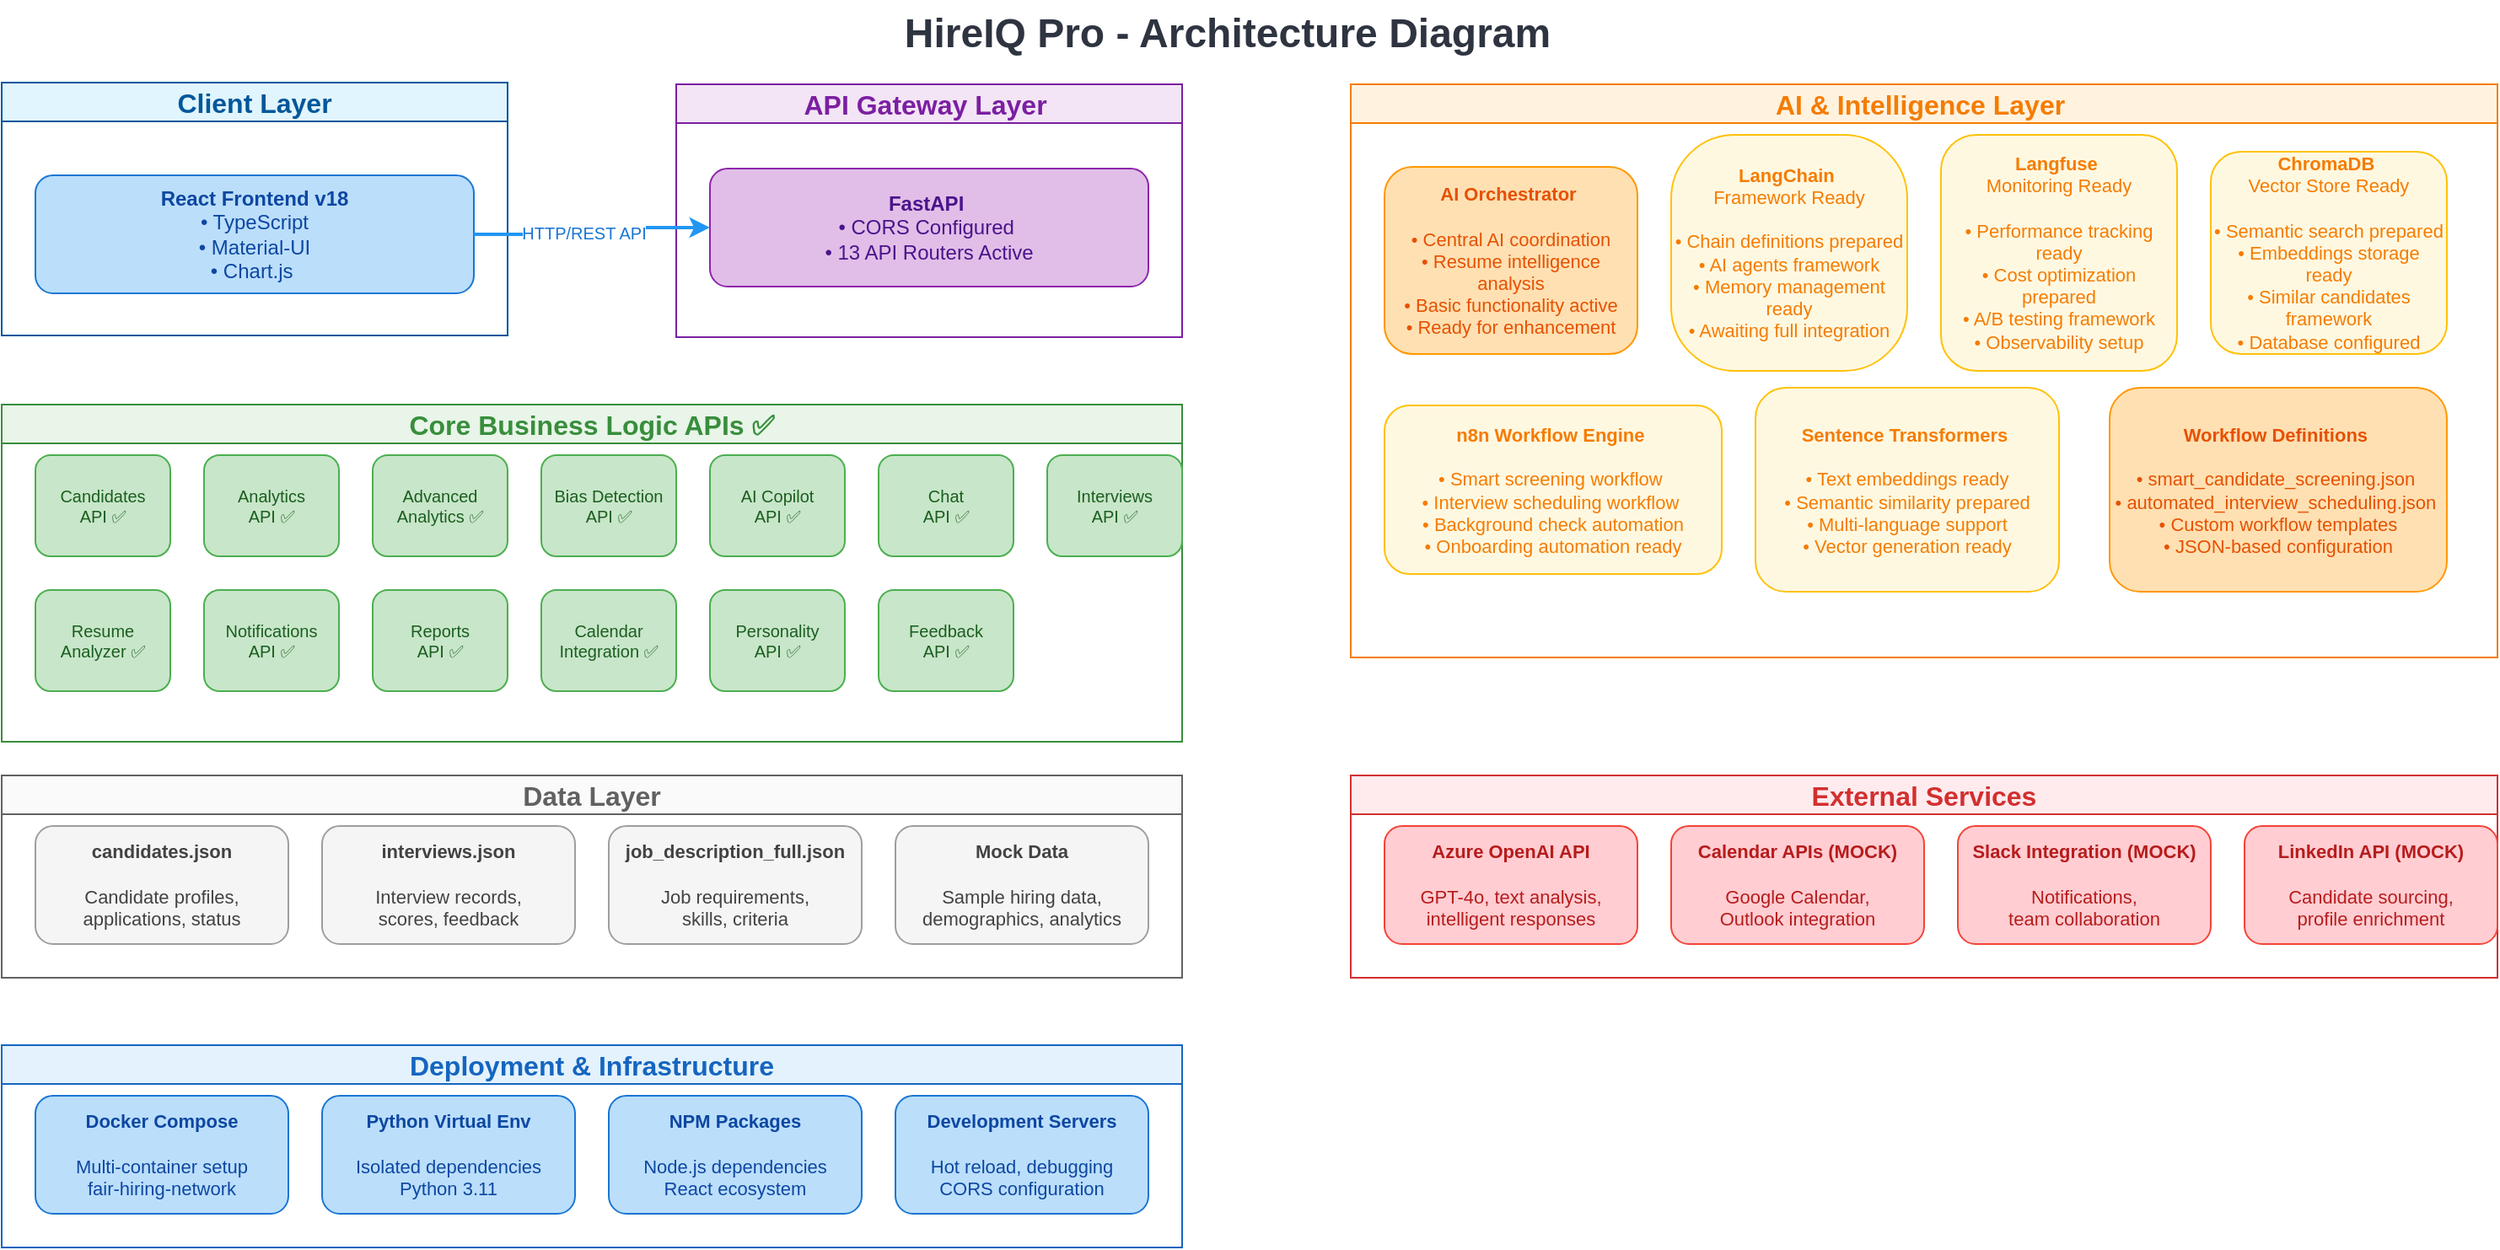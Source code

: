 <mxfile version="28.1.2">
  <diagram name="HireIQ Pro Architecture" id="HireIQ-Architecture">
    <mxGraphModel dx="1895" dy="1313" grid="1" gridSize="10" guides="1" tooltips="1" connect="1" arrows="1" fold="1" page="1" pageScale="1" pageWidth="1654" pageHeight="1169" math="0" shadow="0">
      <root>
        <mxCell id="0" />
        <mxCell id="1" parent="0" />
        <mxCell id="title" value="HireIQ Pro - Architecture Diagram" style="text;html=1;strokeColor=none;fillColor=none;align=center;verticalAlign=middle;whiteSpace=wrap;rounded=0;fontSize=24;fontStyle=1;fontColor=#2E3440;" parent="1" vertex="1">
          <mxGeometry x="527" y="20" width="600" height="40" as="geometry" />
        </mxCell>
        <mxCell id="client-layer" value="Client Layer" style="swimlane;whiteSpace=wrap;html=1;fontSize=16;fontStyle=1;fillColor=#E1F5FE;strokeColor=#01579B;fontColor=#01579B;" parent="1" vertex="1">
          <mxGeometry x="100" y="69" width="300" height="150" as="geometry" />
        </mxCell>
        <mxCell id="react-frontend" value="&lt;b&gt;React Frontend v18&lt;br&gt;&lt;/b&gt;• TypeScript&lt;br&gt;• Material-UI&lt;br&gt;• Chart.js&amp;nbsp;" style="rounded=1;whiteSpace=wrap;html=1;fontSize=12;fillColor=#BBDEFB;strokeColor=#1976D2;fontColor=#0D47A1;" parent="client-layer" vertex="1">
          <mxGeometry x="20" y="55" width="260" height="70" as="geometry" />
        </mxCell>
        <mxCell id="api-layer" value="API Gateway Layer&amp;nbsp;" style="swimlane;whiteSpace=wrap;html=1;fontSize=16;fontStyle=1;fillColor=#F3E5F5;strokeColor=#7B1FA2;fontColor=#7B1FA2;" parent="1" vertex="1">
          <mxGeometry x="500" y="70" width="300" height="150" as="geometry" />
        </mxCell>
        <mxCell id="fastapi-backend" value="&lt;b&gt;FastAPI&lt;/b&gt;&amp;nbsp;&lt;br&gt;• CORS Configured&amp;nbsp;&lt;br&gt;• 13 API Routers Active" style="rounded=1;whiteSpace=wrap;html=1;fontSize=12;fillColor=#E1BEE7;strokeColor=#8E24AA;fontColor=#4A148C;" parent="api-layer" vertex="1">
          <mxGeometry x="20" y="50" width="260" height="70" as="geometry" />
        </mxCell>
        <mxCell id="business-layer" value="Core Business Logic APIs ✅" style="swimlane;whiteSpace=wrap;html=1;fontSize=16;fontStyle=1;fillColor=#E8F5E8;strokeColor=#388E3C;fontColor=#388E3C;" parent="1" vertex="1">
          <mxGeometry x="100" y="260" width="700" height="200" as="geometry" />
        </mxCell>
        <mxCell id="candidates-api" value="Candidates&#xa;API ✅" style="rounded=1;whiteSpace=wrap;html=1;fontSize=10;fillColor=#C8E6C9;strokeColor=#4CAF50;fontColor=#1B5E20;" parent="business-layer" vertex="1">
          <mxGeometry x="20" y="30" width="80" height="60" as="geometry" />
        </mxCell>
        <mxCell id="analytics-api" value="Analytics&#xa;API ✅" style="rounded=1;whiteSpace=wrap;html=1;fontSize=10;fillColor=#C8E6C9;strokeColor=#4CAF50;fontColor=#1B5E20;" parent="business-layer" vertex="1">
          <mxGeometry x="120" y="30" width="80" height="60" as="geometry" />
        </mxCell>
        <mxCell id="advanced-analytics-api" value="Advanced&#xa;Analytics ✅" style="rounded=1;whiteSpace=wrap;html=1;fontSize=10;fillColor=#C8E6C9;strokeColor=#4CAF50;fontColor=#1B5E20;" parent="business-layer" vertex="1">
          <mxGeometry x="220" y="30" width="80" height="60" as="geometry" />
        </mxCell>
        <mxCell id="bias-api" value="Bias Detection&#xa;API ✅" style="rounded=1;whiteSpace=wrap;html=1;fontSize=10;fillColor=#C8E6C9;strokeColor=#4CAF50;fontColor=#1B5E20;" parent="business-layer" vertex="1">
          <mxGeometry x="320" y="30" width="80" height="60" as="geometry" />
        </mxCell>
        <mxCell id="ai-copilot-api" value="AI Copilot&#xa;API ✅" style="rounded=1;whiteSpace=wrap;html=1;fontSize=10;fillColor=#C8E6C9;strokeColor=#4CAF50;fontColor=#1B5E20;" parent="business-layer" vertex="1">
          <mxGeometry x="420" y="30" width="80" height="60" as="geometry" />
        </mxCell>
        <mxCell id="chat-api" value="Chat&#xa;API ✅" style="rounded=1;whiteSpace=wrap;html=1;fontSize=10;fillColor=#C8E6C9;strokeColor=#4CAF50;fontColor=#1B5E20;" parent="business-layer" vertex="1">
          <mxGeometry x="520" y="30" width="80" height="60" as="geometry" />
        </mxCell>
        <mxCell id="interviews-api" value="Interviews&#xa;API ✅" style="rounded=1;whiteSpace=wrap;html=1;fontSize=10;fillColor=#C8E6C9;strokeColor=#4CAF50;fontColor=#1B5E20;" parent="business-layer" vertex="1">
          <mxGeometry x="620" y="30" width="80" height="60" as="geometry" />
        </mxCell>
        <mxCell id="resume-api" value="Resume&#xa;Analyzer ✅" style="rounded=1;whiteSpace=wrap;html=1;fontSize=10;fillColor=#C8E6C9;strokeColor=#4CAF50;fontColor=#1B5E20;" parent="business-layer" vertex="1">
          <mxGeometry x="20" y="110" width="80" height="60" as="geometry" />
        </mxCell>
        <mxCell id="notifications-api" value="Notifications&#xa;API ✅" style="rounded=1;whiteSpace=wrap;html=1;fontSize=10;fillColor=#C8E6C9;strokeColor=#4CAF50;fontColor=#1B5E20;" parent="business-layer" vertex="1">
          <mxGeometry x="120" y="110" width="80" height="60" as="geometry" />
        </mxCell>
        <mxCell id="reports-api" value="Reports&#xa;API ✅" style="rounded=1;whiteSpace=wrap;html=1;fontSize=10;fillColor=#C8E6C9;strokeColor=#4CAF50;fontColor=#1B5E20;" parent="business-layer" vertex="1">
          <mxGeometry x="220" y="110" width="80" height="60" as="geometry" />
        </mxCell>
        <mxCell id="calendar-api" value="Calendar&#xa;Integration ✅" style="rounded=1;whiteSpace=wrap;html=1;fontSize=10;fillColor=#C8E6C9;strokeColor=#4CAF50;fontColor=#1B5E20;" parent="business-layer" vertex="1">
          <mxGeometry x="320" y="110" width="80" height="60" as="geometry" />
        </mxCell>
        <mxCell id="personality-api" value="Personality&#xa;API ✅" style="rounded=1;whiteSpace=wrap;html=1;fontSize=10;fillColor=#C8E6C9;strokeColor=#4CAF50;fontColor=#1B5E20;" parent="business-layer" vertex="1">
          <mxGeometry x="420" y="110" width="80" height="60" as="geometry" />
        </mxCell>
        <mxCell id="feedback-api" value="Feedback&#xa;API ✅" style="rounded=1;whiteSpace=wrap;html=1;fontSize=10;fillColor=#C8E6C9;strokeColor=#4CAF50;fontColor=#1B5E20;" parent="business-layer" vertex="1">
          <mxGeometry x="520" y="110" width="80" height="60" as="geometry" />
        </mxCell>
        <mxCell id="ai-layer" value="AI &amp;amp; Intelligence Layer&amp;nbsp;" style="swimlane;whiteSpace=wrap;html=1;fontSize=16;fontStyle=1;fillColor=#FFF3E0;strokeColor=#F57C00;fontColor=#F57C00;" parent="1" vertex="1">
          <mxGeometry x="900" y="70" width="680" height="340" as="geometry" />
        </mxCell>
        <mxCell id="ai-orchestrator" value="&lt;b&gt;AI Orchestrator&amp;nbsp;&lt;br&gt;&lt;/b&gt;&lt;br&gt;• Central AI coordination&lt;br&gt;• Resume intelligence analysis&lt;br&gt;• Basic functionality active&lt;br&gt;• Ready for enhancement" style="rounded=1;whiteSpace=wrap;html=1;fontSize=11;fillColor=#FFE0B2;strokeColor=#FF9800;fontColor=#E65100;" parent="ai-layer" vertex="1">
          <mxGeometry x="20" y="49" width="150" height="111" as="geometry" />
        </mxCell>
        <mxCell id="langchain" value="&lt;b&gt;LangChain&amp;nbsp;&lt;/b&gt;&lt;br&gt;Framework Ready&lt;br&gt;&lt;br&gt;• Chain definitions prepared&lt;br&gt;• AI agents framework&lt;br&gt;• Memory management ready&lt;br&gt;• Awaiting full integration" style="rounded=1;whiteSpace=wrap;html=1;fontSize=11;fillColor=#FFF8E1;strokeColor=#FFC107;fontColor=#F57C00;arcSize=27;" parent="ai-layer" vertex="1">
          <mxGeometry x="190" y="30" width="140" height="140" as="geometry" />
        </mxCell>
        <mxCell id="langfuse" value="&lt;b&gt;Langfuse&amp;nbsp;&lt;/b&gt;&lt;div&gt;Monitoring Ready&lt;br&gt;&lt;br&gt;• Performance tracking ready&lt;br&gt;• Cost optimization prepared&lt;br&gt;• A/B testing framework&lt;br&gt;• Observability setup&lt;/div&gt;" style="rounded=1;whiteSpace=wrap;html=1;fontSize=11;fillColor=#FFF8E1;strokeColor=#FFC107;fontColor=#F57C00;" parent="ai-layer" vertex="1">
          <mxGeometry x="350" y="30" width="140" height="140" as="geometry" />
        </mxCell>
        <mxCell id="chromadb" value="&lt;b&gt;ChromaDB&amp;nbsp;&lt;br&gt;&lt;/b&gt;Vector Store Ready&lt;br&gt;&lt;br&gt;• Semantic search prepared&lt;br&gt;• Embeddings storage ready&lt;br&gt;• Similar candidates framework&lt;br&gt;• Database configured" style="rounded=1;whiteSpace=wrap;html=1;fontSize=11;fillColor=#FFF8E1;strokeColor=#FFC107;fontColor=#F57C00;" parent="ai-layer" vertex="1">
          <mxGeometry x="510" y="40" width="140" height="120" as="geometry" />
        </mxCell>
        <mxCell id="n8n-workflows" value="&lt;b&gt;n8n Workflow Engine&amp;nbsp;&lt;br&gt;&lt;/b&gt;&lt;br&gt;• Smart screening workflow&amp;nbsp;&lt;br&gt;• Interview scheduling workflow&amp;nbsp;&lt;br&gt;• Background check automation&lt;br&gt;• Onboarding automation ready" style="rounded=1;whiteSpace=wrap;html=1;fontSize=11;fillColor=#FFF8E1;strokeColor=#FFC107;fontColor=#F57C00;" parent="ai-layer" vertex="1">
          <mxGeometry x="20" y="190.5" width="200" height="100" as="geometry" />
        </mxCell>
        <mxCell id="sentence-transformers" value="&lt;b&gt;Sentence Transformers&amp;nbsp;&lt;br&gt;&lt;/b&gt;&lt;br&gt;• Text embeddings ready&lt;br&gt;• Semantic similarity prepared&lt;br&gt;• Multi-language support&lt;br&gt;• Vector generation ready" style="rounded=1;whiteSpace=wrap;html=1;fontSize=11;fillColor=#FFF8E1;strokeColor=#FFC107;fontColor=#F57C00;" parent="ai-layer" vertex="1">
          <mxGeometry x="240" y="180" width="180" height="121" as="geometry" />
        </mxCell>
        <mxCell id="workflow-definitions" value="&lt;b&gt;Workflow Definitions&amp;nbsp;&lt;br&gt;&lt;/b&gt;&lt;br&gt;• smart_candidate_screening.json&amp;nbsp;&lt;br&gt;• automated_interview_scheduling.json&amp;nbsp;&lt;div&gt;• Custom workflow templates&lt;br&gt;• JSON-based configuration&lt;/div&gt;" style="rounded=1;whiteSpace=wrap;html=1;fontSize=11;fillColor=#FFE0B2;strokeColor=#FF9800;fontColor=#E65100;" parent="ai-layer" vertex="1">
          <mxGeometry x="450" y="180" width="200" height="121" as="geometry" />
        </mxCell>
        <mxCell id="data-layer" value="Data Layer" style="swimlane;whiteSpace=wrap;html=1;fontSize=16;fontStyle=1;fillColor=#FAFAFA;strokeColor=#616161;fontColor=#616161;" parent="1" vertex="1">
          <mxGeometry x="100" y="480" width="700" height="120" as="geometry" />
        </mxCell>
        <mxCell id="candidates-data" value="&lt;b&gt;candidates.json&lt;br&gt;&lt;/b&gt;&lt;br&gt;Candidate profiles,&lt;br&gt;applications, status" style="rounded=1;whiteSpace=wrap;html=1;fontSize=11;fillColor=#F5F5F5;strokeColor=#9E9E9E;fontColor=#424242;" parent="data-layer" vertex="1">
          <mxGeometry x="20" y="30" width="150" height="70" as="geometry" />
        </mxCell>
        <mxCell id="interviews-data" value="&lt;b&gt;interviews.json&lt;br&gt;&lt;/b&gt;&lt;br&gt;Interview records,&lt;br&gt;scores, feedback" style="rounded=1;whiteSpace=wrap;html=1;fontSize=11;fillColor=#F5F5F5;strokeColor=#9E9E9E;fontColor=#424242;" parent="data-layer" vertex="1">
          <mxGeometry x="190" y="30" width="150" height="70" as="geometry" />
        </mxCell>
        <mxCell id="job-data" value="&lt;b&gt;job_description_full.json&lt;br&gt;&lt;/b&gt;&lt;br&gt;Job requirements,&lt;br&gt;skills, criteria" style="rounded=1;whiteSpace=wrap;html=1;fontSize=11;fillColor=#F5F5F5;strokeColor=#9E9E9E;fontColor=#424242;" parent="data-layer" vertex="1">
          <mxGeometry x="360" y="30" width="150" height="70" as="geometry" />
        </mxCell>
        <mxCell id="mock-data" value="&lt;b&gt;Mock Data&lt;br&gt;&lt;/b&gt;&lt;br&gt;Sample hiring data,&lt;br&gt;demographics, analytics" style="rounded=1;whiteSpace=wrap;html=1;fontSize=11;fillColor=#F5F5F5;strokeColor=#9E9E9E;fontColor=#424242;" parent="data-layer" vertex="1">
          <mxGeometry x="530" y="30" width="150" height="70" as="geometry" />
        </mxCell>
        <mxCell id="external-layer" value="External Services" style="swimlane;whiteSpace=wrap;html=1;fontSize=16;fontStyle=1;fillColor=#FFEBEE;strokeColor=#D32F2F;fontColor=#D32F2F;" parent="1" vertex="1">
          <mxGeometry x="900" y="480" width="680" height="120" as="geometry" />
        </mxCell>
        <mxCell id="azure-openai" value="&lt;b&gt;Azure OpenAI API&lt;br&gt;&lt;/b&gt;&lt;br&gt;GPT-4o, text analysis,&lt;br&gt;intelligent responses" style="rounded=1;whiteSpace=wrap;html=1;fontSize=11;fillColor=#FFCDD2;strokeColor=#F44336;fontColor=#B71C1C;" parent="external-layer" vertex="1">
          <mxGeometry x="20" y="30" width="150" height="70" as="geometry" />
        </mxCell>
        <mxCell id="calendar-services" value="&lt;b&gt;Calendar APIs (MOCK)&lt;br&gt;&lt;/b&gt;&lt;br&gt;Google Calendar,&lt;br&gt;Outlook integration" style="rounded=1;whiteSpace=wrap;html=1;fontSize=11;fillColor=#FFCDD2;strokeColor=#F44336;fontColor=#B71C1C;" parent="external-layer" vertex="1">
          <mxGeometry x="190" y="30" width="150" height="70" as="geometry" />
        </mxCell>
        <mxCell id="slack-integration" value="&lt;b&gt;Slack Integration (MOCK)&lt;br&gt;&lt;/b&gt;&lt;br&gt;Notifications,&lt;br&gt;team collaboration" style="rounded=1;whiteSpace=wrap;html=1;fontSize=11;fillColor=#FFCDD2;strokeColor=#F44336;fontColor=#B71C1C;" parent="external-layer" vertex="1">
          <mxGeometry x="360" y="30" width="150" height="70" as="geometry" />
        </mxCell>
        <mxCell id="linkedin-api" value="&lt;b&gt;LinkedIn API (MOCK)&lt;br&gt;&lt;/b&gt;&lt;br&gt;Candidate sourcing,&lt;br&gt;profile enrichment" style="rounded=1;whiteSpace=wrap;html=1;fontSize=11;fillColor=#FFCDD2;strokeColor=#F44336;fontColor=#B71C1C;" parent="external-layer" vertex="1">
          <mxGeometry x="530" y="30" width="150" height="70" as="geometry" />
        </mxCell>
        <mxCell id="deployment-layer" value="Deployment &amp; Infrastructure" style="swimlane;whiteSpace=wrap;html=1;fontSize=16;fontStyle=1;fillColor=#E3F2FD;strokeColor=#1565C0;fontColor=#1565C0;" parent="1" vertex="1">
          <mxGeometry x="100" y="640" width="700" height="120" as="geometry" />
        </mxCell>
        <mxCell id="docker-compose" value="&lt;b&gt;Docker Compose&lt;br&gt;&lt;/b&gt;&lt;br&gt;Multi-container setup&lt;br&gt;fair-hiring-network" style="rounded=1;whiteSpace=wrap;html=1;fontSize=11;fillColor=#BBDEFB;strokeColor=#1976D2;fontColor=#0D47A1;" parent="deployment-layer" vertex="1">
          <mxGeometry x="20" y="30" width="150" height="70" as="geometry" />
        </mxCell>
        <mxCell id="python-venv" value="&lt;b&gt;Python Virtual Env&lt;br&gt;&lt;/b&gt;&lt;br&gt;Isolated dependencies&lt;br&gt;Python 3.11" style="rounded=1;whiteSpace=wrap;html=1;fontSize=11;fillColor=#BBDEFB;strokeColor=#1976D2;fontColor=#0D47A1;" parent="deployment-layer" vertex="1">
          <mxGeometry x="190" y="30" width="150" height="70" as="geometry" />
        </mxCell>
        <mxCell id="npm-packages" value="&lt;b&gt;NPM Packages&lt;br&gt;&lt;/b&gt;&lt;br&gt;Node.js dependencies&lt;br&gt;React ecosystem" style="rounded=1;whiteSpace=wrap;html=1;fontSize=11;fillColor=#BBDEFB;strokeColor=#1976D2;fontColor=#0D47A1;" parent="deployment-layer" vertex="1">
          <mxGeometry x="360" y="30" width="150" height="70" as="geometry" />
        </mxCell>
        <mxCell id="dev-servers" value="&lt;b&gt;Development Servers&lt;br&gt;&lt;/b&gt;&lt;br&gt;Hot reload, debugging&lt;br&gt;CORS configuration" style="rounded=1;whiteSpace=wrap;html=1;fontSize=11;fillColor=#BBDEFB;strokeColor=#1976D2;fontColor=#0D47A1;" parent="deployment-layer" vertex="1">
          <mxGeometry x="530" y="30" width="150" height="70" as="geometry" />
        </mxCell>
        <mxCell id="fe-to-be" style="edgeStyle=orthogonalEdgeStyle;rounded=0;orthogonalLoop=1;jettySize=auto;html=1;strokeColor=#2196F3;strokeWidth=2;" parent="1" source="react-frontend" target="fastapi-backend" edge="1">
          <mxGeometry relative="1" as="geometry" />
        </mxCell>
        <mxCell id="fe-to-be-label" value="HTTP/REST API" style="edgeLabel;html=1;align=center;verticalAlign=middle;resizable=0;points=[];fontSize=10;fontColor=#1976D2;" parent="fe-to-be" vertex="1" connectable="0">
          <mxGeometry x="-0.1" y="1" relative="1" as="geometry">
            <mxPoint as="offset" />
          </mxGeometry>
        </mxCell>
      </root>
    </mxGraphModel>
  </diagram>
</mxfile>
